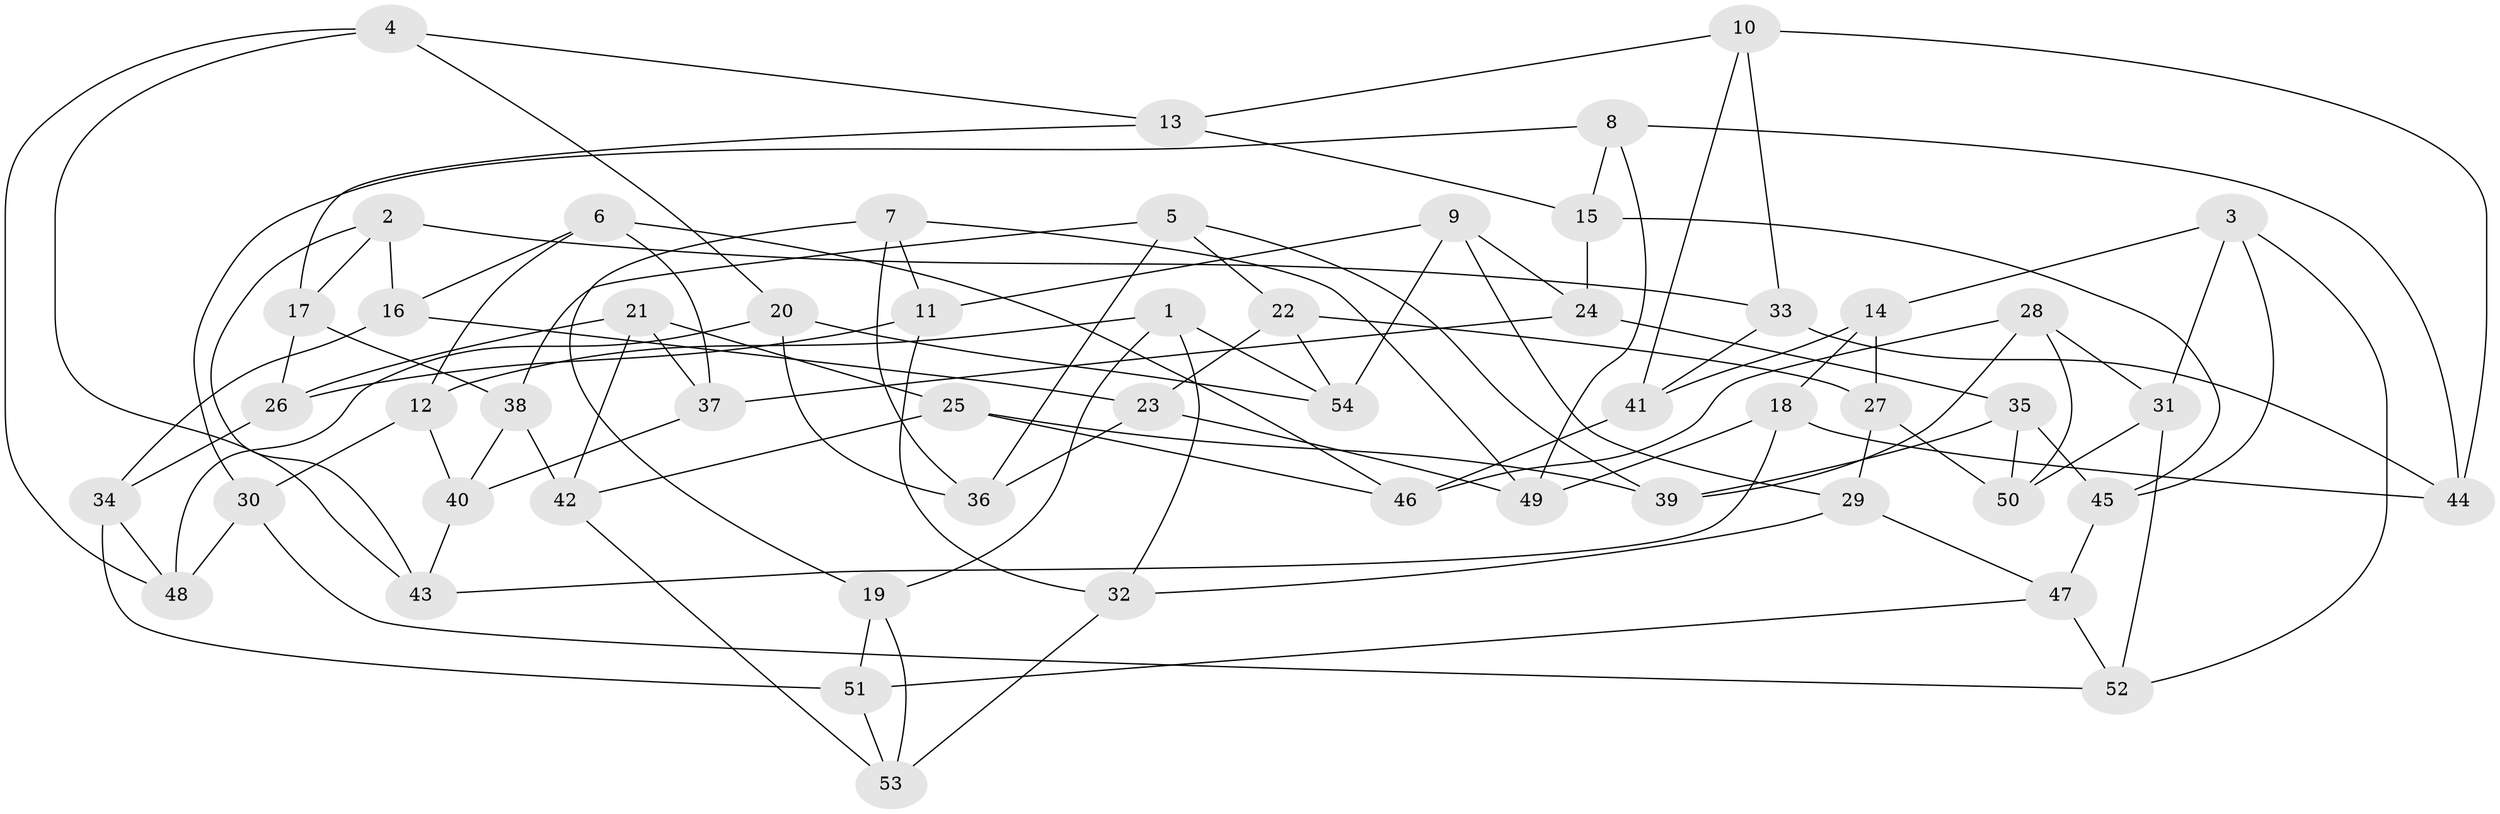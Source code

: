 // coarse degree distribution, {4: 0.47368421052631576, 5: 0.3157894736842105, 6: 0.07894736842105263, 3: 0.10526315789473684, 2: 0.02631578947368421}
// Generated by graph-tools (version 1.1) at 2025/38/03/04/25 23:38:16]
// undirected, 54 vertices, 108 edges
graph export_dot {
  node [color=gray90,style=filled];
  1;
  2;
  3;
  4;
  5;
  6;
  7;
  8;
  9;
  10;
  11;
  12;
  13;
  14;
  15;
  16;
  17;
  18;
  19;
  20;
  21;
  22;
  23;
  24;
  25;
  26;
  27;
  28;
  29;
  30;
  31;
  32;
  33;
  34;
  35;
  36;
  37;
  38;
  39;
  40;
  41;
  42;
  43;
  44;
  45;
  46;
  47;
  48;
  49;
  50;
  51;
  52;
  53;
  54;
  1 -- 32;
  1 -- 19;
  1 -- 54;
  1 -- 12;
  2 -- 16;
  2 -- 43;
  2 -- 33;
  2 -- 17;
  3 -- 52;
  3 -- 14;
  3 -- 45;
  3 -- 31;
  4 -- 20;
  4 -- 48;
  4 -- 43;
  4 -- 13;
  5 -- 39;
  5 -- 22;
  5 -- 36;
  5 -- 38;
  6 -- 12;
  6 -- 37;
  6 -- 46;
  6 -- 16;
  7 -- 36;
  7 -- 49;
  7 -- 11;
  7 -- 19;
  8 -- 49;
  8 -- 44;
  8 -- 15;
  8 -- 30;
  9 -- 29;
  9 -- 11;
  9 -- 54;
  9 -- 24;
  10 -- 44;
  10 -- 33;
  10 -- 41;
  10 -- 13;
  11 -- 26;
  11 -- 32;
  12 -- 30;
  12 -- 40;
  13 -- 17;
  13 -- 15;
  14 -- 18;
  14 -- 27;
  14 -- 41;
  15 -- 45;
  15 -- 24;
  16 -- 34;
  16 -- 23;
  17 -- 38;
  17 -- 26;
  18 -- 44;
  18 -- 43;
  18 -- 49;
  19 -- 53;
  19 -- 51;
  20 -- 54;
  20 -- 36;
  20 -- 48;
  21 -- 42;
  21 -- 37;
  21 -- 26;
  21 -- 25;
  22 -- 27;
  22 -- 23;
  22 -- 54;
  23 -- 49;
  23 -- 36;
  24 -- 35;
  24 -- 37;
  25 -- 42;
  25 -- 39;
  25 -- 46;
  26 -- 34;
  27 -- 50;
  27 -- 29;
  28 -- 46;
  28 -- 31;
  28 -- 50;
  28 -- 39;
  29 -- 47;
  29 -- 32;
  30 -- 52;
  30 -- 48;
  31 -- 52;
  31 -- 50;
  32 -- 53;
  33 -- 44;
  33 -- 41;
  34 -- 48;
  34 -- 51;
  35 -- 39;
  35 -- 50;
  35 -- 45;
  37 -- 40;
  38 -- 40;
  38 -- 42;
  40 -- 43;
  41 -- 46;
  42 -- 53;
  45 -- 47;
  47 -- 52;
  47 -- 51;
  51 -- 53;
}
